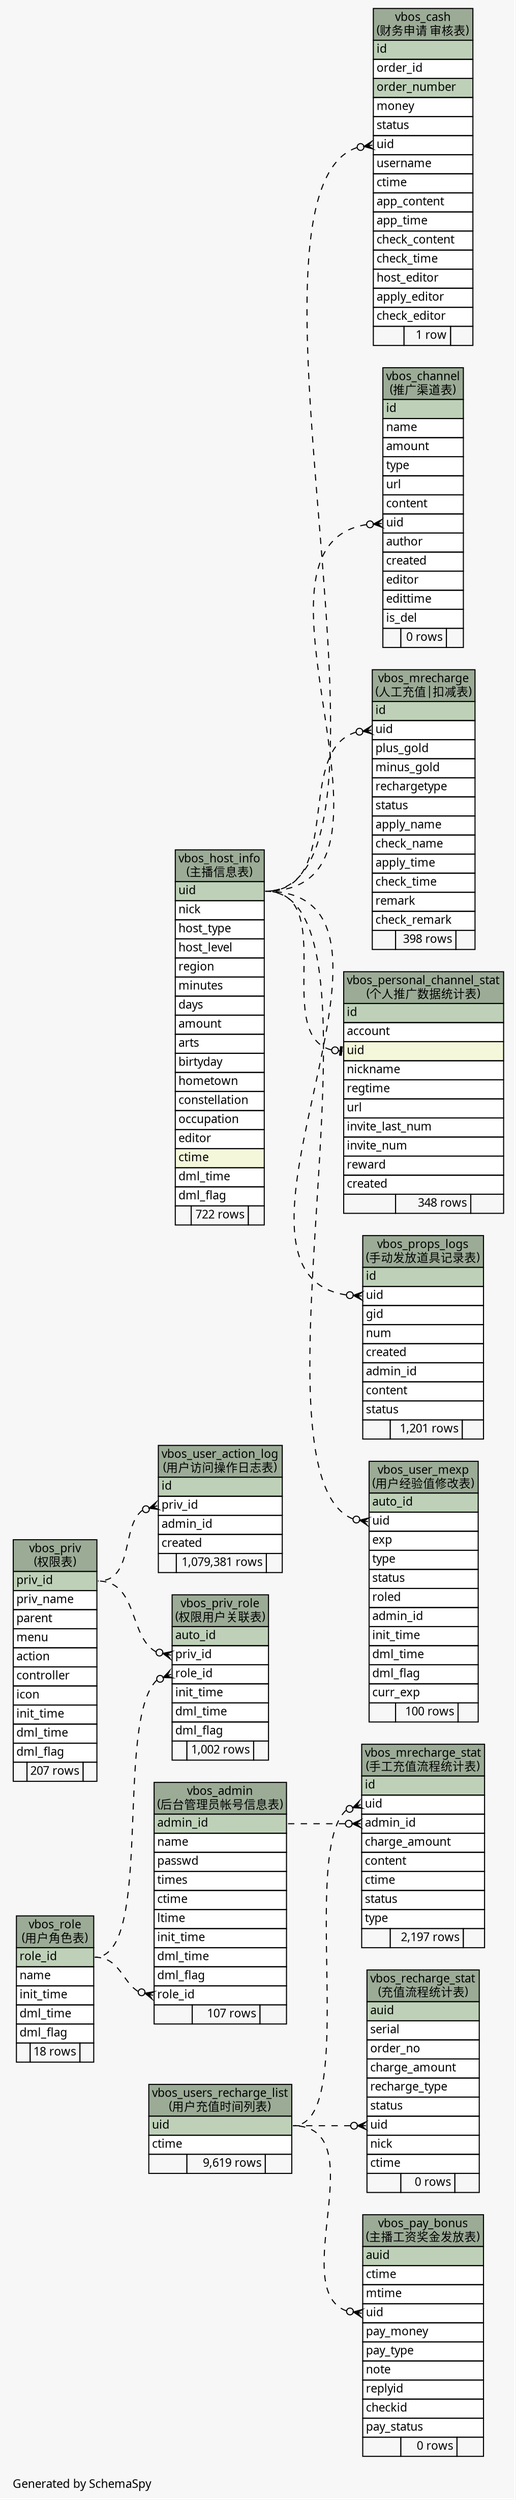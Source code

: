 // dot 2.26.0 on Linux 2.6.32-504.3.3.el6.x86_64
// SchemaSpy rev Unknown
digraph "largeImpliedRelationshipsDiagram" {
  graph [
    rankdir="RL"
    bgcolor="#f7f7f7"
    label="\nGenerated by SchemaSpy"
    labeljust="l"
    nodesep="0.18"
    ranksep="0.46"
    fontname="Microsoft YaHei"
    fontsize="11"
  ];
  node [
    fontname="Microsoft YaHei"
    fontsize="11"
    shape="plaintext"
  ];
  edge [
    arrowsize="0.8"
  ];
  "vbos_admin" [
    label=<
    <TABLE BORDER="0" CELLBORDER="1" CELLSPACING="0" BGCOLOR="#ffffff">
      <TR><TD COLSPAN="3" BGCOLOR="#9bab96" ALIGN="CENTER">vbos_admin<br/>(后台管理员帐号信息表)</TD></TR>
      <TR><TD PORT="admin_id" COLSPAN="3" BGCOLOR="#bed1b8" ALIGN="LEFT">admin_id</TD></TR>
      <TR><TD PORT="name" COLSPAN="3" ALIGN="LEFT">name</TD></TR>
      <TR><TD PORT="passwd" COLSPAN="3" ALIGN="LEFT">passwd</TD></TR>
      <TR><TD PORT="times" COLSPAN="3" ALIGN="LEFT">times</TD></TR>
      <TR><TD PORT="ctime" COLSPAN="3" ALIGN="LEFT">ctime</TD></TR>
      <TR><TD PORT="ltime" COLSPAN="3" ALIGN="LEFT">ltime</TD></TR>
      <TR><TD PORT="init_time" COLSPAN="3" ALIGN="LEFT">init_time</TD></TR>
      <TR><TD PORT="dml_time" COLSPAN="3" ALIGN="LEFT">dml_time</TD></TR>
      <TR><TD PORT="dml_flag" COLSPAN="3" ALIGN="LEFT">dml_flag</TD></TR>
      <TR><TD PORT="role_id" COLSPAN="3" ALIGN="LEFT">role_id</TD></TR>
      <TR><TD ALIGN="LEFT" BGCOLOR="#f7f7f7">  </TD><TD ALIGN="RIGHT" BGCOLOR="#f7f7f7">107 rows</TD><TD ALIGN="RIGHT" BGCOLOR="#f7f7f7">  </TD></TR>
    </TABLE>>
    URL="tables/vbos_admin.html"
    tooltip="vbos_admin"
  ];
  "vbos_cash" [
    label=<
    <TABLE BORDER="0" CELLBORDER="1" CELLSPACING="0" BGCOLOR="#ffffff">
      <TR><TD COLSPAN="3" BGCOLOR="#9bab96" ALIGN="CENTER">vbos_cash<br/>(财务申请 审核表)</TD></TR>
      <TR><TD PORT="id" COLSPAN="3" BGCOLOR="#bed1b8" ALIGN="LEFT">id</TD></TR>
      <TR><TD PORT="order_id" COLSPAN="3" ALIGN="LEFT">order_id</TD></TR>
      <TR><TD PORT="order_number" COLSPAN="3" BGCOLOR="#bed1b8" ALIGN="LEFT">order_number</TD></TR>
      <TR><TD PORT="money" COLSPAN="3" ALIGN="LEFT">money</TD></TR>
      <TR><TD PORT="status" COLSPAN="3" ALIGN="LEFT">status</TD></TR>
      <TR><TD PORT="uid" COLSPAN="3" ALIGN="LEFT">uid</TD></TR>
      <TR><TD PORT="username" COLSPAN="3" ALIGN="LEFT">username</TD></TR>
      <TR><TD PORT="ctime" COLSPAN="3" ALIGN="LEFT">ctime</TD></TR>
      <TR><TD PORT="app_content" COLSPAN="3" ALIGN="LEFT">app_content</TD></TR>
      <TR><TD PORT="app_time" COLSPAN="3" ALIGN="LEFT">app_time</TD></TR>
      <TR><TD PORT="check_content" COLSPAN="3" ALIGN="LEFT">check_content</TD></TR>
      <TR><TD PORT="check_time" COLSPAN="3" ALIGN="LEFT">check_time</TD></TR>
      <TR><TD PORT="host_editor" COLSPAN="3" ALIGN="LEFT">host_editor</TD></TR>
      <TR><TD PORT="apply_editor" COLSPAN="3" ALIGN="LEFT">apply_editor</TD></TR>
      <TR><TD PORT="check_editor" COLSPAN="3" ALIGN="LEFT">check_editor</TD></TR>
      <TR><TD ALIGN="LEFT" BGCOLOR="#f7f7f7">  </TD><TD ALIGN="RIGHT" BGCOLOR="#f7f7f7">1 row</TD><TD ALIGN="RIGHT" BGCOLOR="#f7f7f7">  </TD></TR>
    </TABLE>>
    URL="tables/vbos_cash.html"
    tooltip="vbos_cash"
  ];
  "vbos_channel" [
    label=<
    <TABLE BORDER="0" CELLBORDER="1" CELLSPACING="0" BGCOLOR="#ffffff">
      <TR><TD COLSPAN="3" BGCOLOR="#9bab96" ALIGN="CENTER">vbos_channel<br/>(推广渠道表)</TD></TR>
      <TR><TD PORT="id" COLSPAN="3" BGCOLOR="#bed1b8" ALIGN="LEFT">id</TD></TR>
      <TR><TD PORT="name" COLSPAN="3" ALIGN="LEFT">name</TD></TR>
      <TR><TD PORT="amount" COLSPAN="3" ALIGN="LEFT">amount</TD></TR>
      <TR><TD PORT="type" COLSPAN="3" ALIGN="LEFT">type</TD></TR>
      <TR><TD PORT="url" COLSPAN="3" ALIGN="LEFT">url</TD></TR>
      <TR><TD PORT="content" COLSPAN="3" ALIGN="LEFT">content</TD></TR>
      <TR><TD PORT="uid" COLSPAN="3" ALIGN="LEFT">uid</TD></TR>
      <TR><TD PORT="author" COLSPAN="3" ALIGN="LEFT">author</TD></TR>
      <TR><TD PORT="created" COLSPAN="3" ALIGN="LEFT">created</TD></TR>
      <TR><TD PORT="editor" COLSPAN="3" ALIGN="LEFT">editor</TD></TR>
      <TR><TD PORT="edittime" COLSPAN="3" ALIGN="LEFT">edittime</TD></TR>
      <TR><TD PORT="is_del" COLSPAN="3" ALIGN="LEFT">is_del</TD></TR>
      <TR><TD ALIGN="LEFT" BGCOLOR="#f7f7f7">  </TD><TD ALIGN="RIGHT" BGCOLOR="#f7f7f7">0 rows</TD><TD ALIGN="RIGHT" BGCOLOR="#f7f7f7">  </TD></TR>
    </TABLE>>
    URL="tables/vbos_channel.html"
    tooltip="vbos_channel"
  ];
  "vbos_host_info" [
    label=<
    <TABLE BORDER="0" CELLBORDER="1" CELLSPACING="0" BGCOLOR="#ffffff">
      <TR><TD COLSPAN="3" BGCOLOR="#9bab96" ALIGN="CENTER">vbos_host_info<br/>(主播信息表)</TD></TR>
      <TR><TD PORT="uid" COLSPAN="3" BGCOLOR="#bed1b8" ALIGN="LEFT">uid</TD></TR>
      <TR><TD PORT="nick" COLSPAN="3" ALIGN="LEFT">nick</TD></TR>
      <TR><TD PORT="host_type" COLSPAN="3" ALIGN="LEFT">host_type</TD></TR>
      <TR><TD PORT="host_level" COLSPAN="3" ALIGN="LEFT">host_level</TD></TR>
      <TR><TD PORT="region" COLSPAN="3" ALIGN="LEFT">region</TD></TR>
      <TR><TD PORT="minutes" COLSPAN="3" ALIGN="LEFT">minutes</TD></TR>
      <TR><TD PORT="days" COLSPAN="3" ALIGN="LEFT">days</TD></TR>
      <TR><TD PORT="amount" COLSPAN="3" ALIGN="LEFT">amount</TD></TR>
      <TR><TD PORT="arts" COLSPAN="3" ALIGN="LEFT">arts</TD></TR>
      <TR><TD PORT="birtyday" COLSPAN="3" ALIGN="LEFT">birtyday</TD></TR>
      <TR><TD PORT="hometown" COLSPAN="3" ALIGN="LEFT">hometown</TD></TR>
      <TR><TD PORT="constellation" COLSPAN="3" ALIGN="LEFT">constellation</TD></TR>
      <TR><TD PORT="occupation" COLSPAN="3" ALIGN="LEFT">occupation</TD></TR>
      <TR><TD PORT="editor" COLSPAN="3" ALIGN="LEFT">editor</TD></TR>
      <TR><TD PORT="ctime" COLSPAN="3" BGCOLOR="#f4f7da" ALIGN="LEFT">ctime</TD></TR>
      <TR><TD PORT="dml_time" COLSPAN="3" ALIGN="LEFT">dml_time</TD></TR>
      <TR><TD PORT="dml_flag" COLSPAN="3" ALIGN="LEFT">dml_flag</TD></TR>
      <TR><TD ALIGN="LEFT" BGCOLOR="#f7f7f7">  </TD><TD ALIGN="RIGHT" BGCOLOR="#f7f7f7">722 rows</TD><TD ALIGN="RIGHT" BGCOLOR="#f7f7f7">  </TD></TR>
    </TABLE>>
    URL="tables/vbos_host_info.html"
    tooltip="vbos_host_info"
  ];
  "vbos_mrecharge" [
    label=<
    <TABLE BORDER="0" CELLBORDER="1" CELLSPACING="0" BGCOLOR="#ffffff">
      <TR><TD COLSPAN="3" BGCOLOR="#9bab96" ALIGN="CENTER">vbos_mrecharge<br/>(人工充值|扣减表)</TD></TR>
      <TR><TD PORT="id" COLSPAN="3" BGCOLOR="#bed1b8" ALIGN="LEFT">id</TD></TR>
      <TR><TD PORT="uid" COLSPAN="3" ALIGN="LEFT">uid</TD></TR>
      <TR><TD PORT="plus_gold" COLSPAN="3" ALIGN="LEFT">plus_gold</TD></TR>
      <TR><TD PORT="minus_gold" COLSPAN="3" ALIGN="LEFT">minus_gold</TD></TR>
      <TR><TD PORT="rechargetype" COLSPAN="3" ALIGN="LEFT">rechargetype</TD></TR>
      <TR><TD PORT="status" COLSPAN="3" ALIGN="LEFT">status</TD></TR>
      <TR><TD PORT="apply_name" COLSPAN="3" ALIGN="LEFT">apply_name</TD></TR>
      <TR><TD PORT="check_name" COLSPAN="3" ALIGN="LEFT">check_name</TD></TR>
      <TR><TD PORT="apply_time" COLSPAN="3" ALIGN="LEFT">apply_time</TD></TR>
      <TR><TD PORT="check_time" COLSPAN="3" ALIGN="LEFT">check_time</TD></TR>
      <TR><TD PORT="remark" COLSPAN="3" ALIGN="LEFT">remark</TD></TR>
      <TR><TD PORT="check_remark" COLSPAN="3" ALIGN="LEFT">check_remark</TD></TR>
      <TR><TD ALIGN="LEFT" BGCOLOR="#f7f7f7">  </TD><TD ALIGN="RIGHT" BGCOLOR="#f7f7f7">398 rows</TD><TD ALIGN="RIGHT" BGCOLOR="#f7f7f7">  </TD></TR>
    </TABLE>>
    URL="tables/vbos_mrecharge.html"
    tooltip="vbos_mrecharge"
  ];
  "vbos_mrecharge_stat" [
    label=<
    <TABLE BORDER="0" CELLBORDER="1" CELLSPACING="0" BGCOLOR="#ffffff">
      <TR><TD COLSPAN="3" BGCOLOR="#9bab96" ALIGN="CENTER">vbos_mrecharge_stat<br/>(手工充值流程统计表)</TD></TR>
      <TR><TD PORT="id" COLSPAN="3" BGCOLOR="#bed1b8" ALIGN="LEFT">id</TD></TR>
      <TR><TD PORT="uid" COLSPAN="3" ALIGN="LEFT">uid</TD></TR>
      <TR><TD PORT="admin_id" COLSPAN="3" ALIGN="LEFT">admin_id</TD></TR>
      <TR><TD PORT="charge_amount" COLSPAN="3" ALIGN="LEFT">charge_amount</TD></TR>
      <TR><TD PORT="content" COLSPAN="3" ALIGN="LEFT">content</TD></TR>
      <TR><TD PORT="ctime" COLSPAN="3" ALIGN="LEFT">ctime</TD></TR>
      <TR><TD PORT="status" COLSPAN="3" ALIGN="LEFT">status</TD></TR>
      <TR><TD PORT="type" COLSPAN="3" ALIGN="LEFT">type</TD></TR>
      <TR><TD ALIGN="LEFT" BGCOLOR="#f7f7f7">  </TD><TD ALIGN="RIGHT" BGCOLOR="#f7f7f7">2,197 rows</TD><TD ALIGN="RIGHT" BGCOLOR="#f7f7f7">  </TD></TR>
    </TABLE>>
    URL="tables/vbos_mrecharge_stat.html"
    tooltip="vbos_mrecharge_stat"
  ];
  "vbos_pay_bonus" [
    label=<
    <TABLE BORDER="0" CELLBORDER="1" CELLSPACING="0" BGCOLOR="#ffffff">
      <TR><TD COLSPAN="3" BGCOLOR="#9bab96" ALIGN="CENTER">vbos_pay_bonus<br/>(主播工资奖金发放表)</TD></TR>
      <TR><TD PORT="auid" COLSPAN="3" BGCOLOR="#bed1b8" ALIGN="LEFT">auid</TD></TR>
      <TR><TD PORT="ctime" COLSPAN="3" ALIGN="LEFT">ctime</TD></TR>
      <TR><TD PORT="mtime" COLSPAN="3" ALIGN="LEFT">mtime</TD></TR>
      <TR><TD PORT="uid" COLSPAN="3" ALIGN="LEFT">uid</TD></TR>
      <TR><TD PORT="pay_money" COLSPAN="3" ALIGN="LEFT">pay_money</TD></TR>
      <TR><TD PORT="pay_type" COLSPAN="3" ALIGN="LEFT">pay_type</TD></TR>
      <TR><TD PORT="note" COLSPAN="3" ALIGN="LEFT">note</TD></TR>
      <TR><TD PORT="replyid" COLSPAN="3" ALIGN="LEFT">replyid</TD></TR>
      <TR><TD PORT="checkid" COLSPAN="3" ALIGN="LEFT">checkid</TD></TR>
      <TR><TD PORT="pay_status" COLSPAN="3" ALIGN="LEFT">pay_status</TD></TR>
      <TR><TD ALIGN="LEFT" BGCOLOR="#f7f7f7">  </TD><TD ALIGN="RIGHT" BGCOLOR="#f7f7f7">0 rows</TD><TD ALIGN="RIGHT" BGCOLOR="#f7f7f7">  </TD></TR>
    </TABLE>>
    URL="tables/vbos_pay_bonus.html"
    tooltip="vbos_pay_bonus"
  ];
  "vbos_personal_channel_stat" [
    label=<
    <TABLE BORDER="0" CELLBORDER="1" CELLSPACING="0" BGCOLOR="#ffffff">
      <TR><TD COLSPAN="3" BGCOLOR="#9bab96" ALIGN="CENTER">vbos_personal_channel_stat<br/>(个人推广数据统计表)</TD></TR>
      <TR><TD PORT="id" COLSPAN="3" BGCOLOR="#bed1b8" ALIGN="LEFT">id</TD></TR>
      <TR><TD PORT="account" COLSPAN="3" ALIGN="LEFT">account</TD></TR>
      <TR><TD PORT="uid" COLSPAN="3" BGCOLOR="#f4f7da" ALIGN="LEFT">uid</TD></TR>
      <TR><TD PORT="nickname" COLSPAN="3" ALIGN="LEFT">nickname</TD></TR>
      <TR><TD PORT="regtime" COLSPAN="3" ALIGN="LEFT">regtime</TD></TR>
      <TR><TD PORT="url" COLSPAN="3" ALIGN="LEFT">url</TD></TR>
      <TR><TD PORT="invite_last_num" COLSPAN="3" ALIGN="LEFT">invite_last_num</TD></TR>
      <TR><TD PORT="invite_num" COLSPAN="3" ALIGN="LEFT">invite_num</TD></TR>
      <TR><TD PORT="reward" COLSPAN="3" ALIGN="LEFT">reward</TD></TR>
      <TR><TD PORT="created" COLSPAN="3" ALIGN="LEFT">created</TD></TR>
      <TR><TD ALIGN="LEFT" BGCOLOR="#f7f7f7">  </TD><TD ALIGN="RIGHT" BGCOLOR="#f7f7f7">348 rows</TD><TD ALIGN="RIGHT" BGCOLOR="#f7f7f7">  </TD></TR>
    </TABLE>>
    URL="tables/vbos_personal_channel_stat.html"
    tooltip="vbos_personal_channel_stat"
  ];
  "vbos_priv" [
    label=<
    <TABLE BORDER="0" CELLBORDER="1" CELLSPACING="0" BGCOLOR="#ffffff">
      <TR><TD COLSPAN="3" BGCOLOR="#9bab96" ALIGN="CENTER">vbos_priv<br/>(权限表)</TD></TR>
      <TR><TD PORT="priv_id" COLSPAN="3" BGCOLOR="#bed1b8" ALIGN="LEFT">priv_id</TD></TR>
      <TR><TD PORT="priv_name" COLSPAN="3" ALIGN="LEFT">priv_name</TD></TR>
      <TR><TD PORT="parent" COLSPAN="3" ALIGN="LEFT">parent</TD></TR>
      <TR><TD PORT="menu" COLSPAN="3" ALIGN="LEFT">menu</TD></TR>
      <TR><TD PORT="action" COLSPAN="3" ALIGN="LEFT">action</TD></TR>
      <TR><TD PORT="controller" COLSPAN="3" ALIGN="LEFT">controller</TD></TR>
      <TR><TD PORT="icon" COLSPAN="3" ALIGN="LEFT">icon</TD></TR>
      <TR><TD PORT="init_time" COLSPAN="3" ALIGN="LEFT">init_time</TD></TR>
      <TR><TD PORT="dml_time" COLSPAN="3" ALIGN="LEFT">dml_time</TD></TR>
      <TR><TD PORT="dml_flag" COLSPAN="3" ALIGN="LEFT">dml_flag</TD></TR>
      <TR><TD ALIGN="LEFT" BGCOLOR="#f7f7f7">  </TD><TD ALIGN="RIGHT" BGCOLOR="#f7f7f7">207 rows</TD><TD ALIGN="RIGHT" BGCOLOR="#f7f7f7">  </TD></TR>
    </TABLE>>
    URL="tables/vbos_priv.html"
    tooltip="vbos_priv"
  ];
  "vbos_priv_role" [
    label=<
    <TABLE BORDER="0" CELLBORDER="1" CELLSPACING="0" BGCOLOR="#ffffff">
      <TR><TD COLSPAN="3" BGCOLOR="#9bab96" ALIGN="CENTER">vbos_priv_role<br/>(权限用户关联表)</TD></TR>
      <TR><TD PORT="auto_id" COLSPAN="3" BGCOLOR="#bed1b8" ALIGN="LEFT">auto_id</TD></TR>
      <TR><TD PORT="priv_id" COLSPAN="3" ALIGN="LEFT">priv_id</TD></TR>
      <TR><TD PORT="role_id" COLSPAN="3" ALIGN="LEFT">role_id</TD></TR>
      <TR><TD PORT="init_time" COLSPAN="3" ALIGN="LEFT">init_time</TD></TR>
      <TR><TD PORT="dml_time" COLSPAN="3" ALIGN="LEFT">dml_time</TD></TR>
      <TR><TD PORT="dml_flag" COLSPAN="3" ALIGN="LEFT">dml_flag</TD></TR>
      <TR><TD ALIGN="LEFT" BGCOLOR="#f7f7f7">  </TD><TD ALIGN="RIGHT" BGCOLOR="#f7f7f7">1,002 rows</TD><TD ALIGN="RIGHT" BGCOLOR="#f7f7f7">  </TD></TR>
    </TABLE>>
    URL="tables/vbos_priv_role.html"
    tooltip="vbos_priv_role"
  ];
  "vbos_props_logs" [
    label=<
    <TABLE BORDER="0" CELLBORDER="1" CELLSPACING="0" BGCOLOR="#ffffff">
      <TR><TD COLSPAN="3" BGCOLOR="#9bab96" ALIGN="CENTER">vbos_props_logs<br/>(手动发放道具记录表)</TD></TR>
      <TR><TD PORT="id" COLSPAN="3" BGCOLOR="#bed1b8" ALIGN="LEFT">id</TD></TR>
      <TR><TD PORT="uid" COLSPAN="3" ALIGN="LEFT">uid</TD></TR>
      <TR><TD PORT="gid" COLSPAN="3" ALIGN="LEFT">gid</TD></TR>
      <TR><TD PORT="num" COLSPAN="3" ALIGN="LEFT">num</TD></TR>
      <TR><TD PORT="created" COLSPAN="3" ALIGN="LEFT">created</TD></TR>
      <TR><TD PORT="admin_id" COLSPAN="3" ALIGN="LEFT">admin_id</TD></TR>
      <TR><TD PORT="content" COLSPAN="3" ALIGN="LEFT">content</TD></TR>
      <TR><TD PORT="status" COLSPAN="3" ALIGN="LEFT">status</TD></TR>
      <TR><TD ALIGN="LEFT" BGCOLOR="#f7f7f7">  </TD><TD ALIGN="RIGHT" BGCOLOR="#f7f7f7">1,201 rows</TD><TD ALIGN="RIGHT" BGCOLOR="#f7f7f7">  </TD></TR>
    </TABLE>>
    URL="tables/vbos_props_logs.html"
    tooltip="vbos_props_logs"
  ];
  "vbos_recharge_stat" [
    label=<
    <TABLE BORDER="0" CELLBORDER="1" CELLSPACING="0" BGCOLOR="#ffffff">
      <TR><TD COLSPAN="3" BGCOLOR="#9bab96" ALIGN="CENTER">vbos_recharge_stat<br/>(充值流程统计表)</TD></TR>
      <TR><TD PORT="auid" COLSPAN="3" BGCOLOR="#bed1b8" ALIGN="LEFT">auid</TD></TR>
      <TR><TD PORT="serial" COLSPAN="3" ALIGN="LEFT">serial</TD></TR>
      <TR><TD PORT="order_no" COLSPAN="3" ALIGN="LEFT">order_no</TD></TR>
      <TR><TD PORT="charge_amount" COLSPAN="3" ALIGN="LEFT">charge_amount</TD></TR>
      <TR><TD PORT="recharge_type" COLSPAN="3" ALIGN="LEFT">recharge_type</TD></TR>
      <TR><TD PORT="status" COLSPAN="3" ALIGN="LEFT">status</TD></TR>
      <TR><TD PORT="uid" COLSPAN="3" ALIGN="LEFT">uid</TD></TR>
      <TR><TD PORT="nick" COLSPAN="3" ALIGN="LEFT">nick</TD></TR>
      <TR><TD PORT="ctime" COLSPAN="3" ALIGN="LEFT">ctime</TD></TR>
      <TR><TD ALIGN="LEFT" BGCOLOR="#f7f7f7">  </TD><TD ALIGN="RIGHT" BGCOLOR="#f7f7f7">0 rows</TD><TD ALIGN="RIGHT" BGCOLOR="#f7f7f7">  </TD></TR>
    </TABLE>>
    URL="tables/vbos_recharge_stat.html"
    tooltip="vbos_recharge_stat"
  ];
  "vbos_role" [
    label=<
    <TABLE BORDER="0" CELLBORDER="1" CELLSPACING="0" BGCOLOR="#ffffff">
      <TR><TD COLSPAN="3" BGCOLOR="#9bab96" ALIGN="CENTER">vbos_role<br/>(用户角色表)</TD></TR>
      <TR><TD PORT="role_id" COLSPAN="3" BGCOLOR="#bed1b8" ALIGN="LEFT">role_id</TD></TR>
      <TR><TD PORT="name" COLSPAN="3" ALIGN="LEFT">name</TD></TR>
      <TR><TD PORT="init_time" COLSPAN="3" ALIGN="LEFT">init_time</TD></TR>
      <TR><TD PORT="dml_time" COLSPAN="3" ALIGN="LEFT">dml_time</TD></TR>
      <TR><TD PORT="dml_flag" COLSPAN="3" ALIGN="LEFT">dml_flag</TD></TR>
      <TR><TD ALIGN="LEFT" BGCOLOR="#f7f7f7">  </TD><TD ALIGN="RIGHT" BGCOLOR="#f7f7f7">18 rows</TD><TD ALIGN="RIGHT" BGCOLOR="#f7f7f7">  </TD></TR>
    </TABLE>>
    URL="tables/vbos_role.html"
    tooltip="vbos_role"
  ];
  "vbos_user_action_log" [
    label=<
    <TABLE BORDER="0" CELLBORDER="1" CELLSPACING="0" BGCOLOR="#ffffff">
      <TR><TD COLSPAN="3" BGCOLOR="#9bab96" ALIGN="CENTER">vbos_user_action_log<br/>(用户访问操作日志表)</TD></TR>
      <TR><TD PORT="id" COLSPAN="3" BGCOLOR="#bed1b8" ALIGN="LEFT">id</TD></TR>
      <TR><TD PORT="priv_id" COLSPAN="3" ALIGN="LEFT">priv_id</TD></TR>
      <TR><TD PORT="admin_id" COLSPAN="3" ALIGN="LEFT">admin_id</TD></TR>
      <TR><TD PORT="created" COLSPAN="3" ALIGN="LEFT">created</TD></TR>
      <TR><TD ALIGN="LEFT" BGCOLOR="#f7f7f7">  </TD><TD ALIGN="RIGHT" BGCOLOR="#f7f7f7">1,079,381 rows</TD><TD ALIGN="RIGHT" BGCOLOR="#f7f7f7">  </TD></TR>
    </TABLE>>
    URL="tables/vbos_user_action_log.html"
    tooltip="vbos_user_action_log"
  ];
  "vbos_user_mexp" [
    label=<
    <TABLE BORDER="0" CELLBORDER="1" CELLSPACING="0" BGCOLOR="#ffffff">
      <TR><TD COLSPAN="3" BGCOLOR="#9bab96" ALIGN="CENTER">vbos_user_mexp<br/>(用户经验值修改表)</TD></TR>
      <TR><TD PORT="auto_id" COLSPAN="3" BGCOLOR="#bed1b8" ALIGN="LEFT">auto_id</TD></TR>
      <TR><TD PORT="uid" COLSPAN="3" ALIGN="LEFT">uid</TD></TR>
      <TR><TD PORT="exp" COLSPAN="3" ALIGN="LEFT">exp</TD></TR>
      <TR><TD PORT="type" COLSPAN="3" ALIGN="LEFT">type</TD></TR>
      <TR><TD PORT="status" COLSPAN="3" ALIGN="LEFT">status</TD></TR>
      <TR><TD PORT="roled" COLSPAN="3" ALIGN="LEFT">roled</TD></TR>
      <TR><TD PORT="admin_id" COLSPAN="3" ALIGN="LEFT">admin_id</TD></TR>
      <TR><TD PORT="init_time" COLSPAN="3" ALIGN="LEFT">init_time</TD></TR>
      <TR><TD PORT="dml_time" COLSPAN="3" ALIGN="LEFT">dml_time</TD></TR>
      <TR><TD PORT="dml_flag" COLSPAN="3" ALIGN="LEFT">dml_flag</TD></TR>
      <TR><TD PORT="curr_exp" COLSPAN="3" ALIGN="LEFT">curr_exp</TD></TR>
      <TR><TD ALIGN="LEFT" BGCOLOR="#f7f7f7">  </TD><TD ALIGN="RIGHT" BGCOLOR="#f7f7f7">100 rows</TD><TD ALIGN="RIGHT" BGCOLOR="#f7f7f7">  </TD></TR>
    </TABLE>>
    URL="tables/vbos_user_mexp.html"
    tooltip="vbos_user_mexp"
  ];
  "vbos_users_recharge_list" [
    label=<
    <TABLE BORDER="0" CELLBORDER="1" CELLSPACING="0" BGCOLOR="#ffffff">
      <TR><TD COLSPAN="3" BGCOLOR="#9bab96" ALIGN="CENTER">vbos_users_recharge_list<br/>(用户充值时间列表)</TD></TR>
      <TR><TD PORT="uid" COLSPAN="3" BGCOLOR="#bed1b8" ALIGN="LEFT">uid</TD></TR>
      <TR><TD PORT="ctime" COLSPAN="3" ALIGN="LEFT">ctime</TD></TR>
      <TR><TD ALIGN="LEFT" BGCOLOR="#f7f7f7">  </TD><TD ALIGN="RIGHT" BGCOLOR="#f7f7f7">9,619 rows</TD><TD ALIGN="RIGHT" BGCOLOR="#f7f7f7">  </TD></TR>
    </TABLE>>
    URL="tables/vbos_users_recharge_list.html"
    tooltip="vbos_users_recharge_list"
  ];
  "vbos_admin":"role_id":w -> "vbos_role":"role_id":e [arrowhead=none dir=back arrowtail=crowodot style=dashed];
  "vbos_cash":"uid":w -> "vbos_host_info":"uid":e [arrowhead=none dir=back arrowtail=crowodot style=dashed];
  "vbos_channel":"uid":w -> "vbos_host_info":"uid":e [arrowhead=none dir=back arrowtail=crowodot style=dashed];
  "vbos_mrecharge":"uid":w -> "vbos_host_info":"uid":e [arrowhead=none dir=back arrowtail=crowodot style=dashed];
  "vbos_mrecharge_stat":"admin_id":w -> "vbos_admin":"admin_id":e [arrowhead=none dir=back arrowtail=crowodot style=dashed];
  "vbos_mrecharge_stat":"uid":w -> "vbos_users_recharge_list":"uid":e [arrowhead=none dir=back arrowtail=crowodot style=dashed];
  "vbos_pay_bonus":"uid":w -> "vbos_users_recharge_list":"uid":e [arrowhead=none dir=back arrowtail=crowodot style=dashed];
  "vbos_personal_channel_stat":"uid":w -> "vbos_host_info":"uid":e [arrowhead=none dir=back arrowtail=teeodot style=dashed];
  "vbos_priv_role":"priv_id":w -> "vbos_priv":"priv_id":e [arrowhead=none dir=back arrowtail=crowodot style=dashed];
  "vbos_priv_role":"role_id":w -> "vbos_role":"role_id":e [arrowhead=none dir=back arrowtail=crowodot style=dashed];
  "vbos_props_logs":"uid":w -> "vbos_host_info":"uid":e [arrowhead=none dir=back arrowtail=crowodot style=dashed];
  "vbos_recharge_stat":"uid":w -> "vbos_users_recharge_list":"uid":e [arrowhead=none dir=back arrowtail=crowodot style=dashed];
  "vbos_user_action_log":"priv_id":w -> "vbos_priv":"priv_id":e [arrowhead=none dir=back arrowtail=crowodot style=dashed];
  "vbos_user_mexp":"uid":w -> "vbos_host_info":"uid":e [arrowhead=none dir=back arrowtail=crowodot style=dashed];
}
